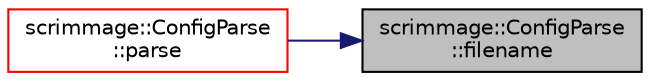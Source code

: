 digraph "scrimmage::ConfigParse::filename"
{
 // LATEX_PDF_SIZE
  edge [fontname="Helvetica",fontsize="10",labelfontname="Helvetica",labelfontsize="10"];
  node [fontname="Helvetica",fontsize="10",shape=record];
  rankdir="RL";
  Node1 [label="scrimmage::ConfigParse\l::filename",height=0.2,width=0.4,color="black", fillcolor="grey75", style="filled", fontcolor="black",tooltip=" "];
  Node1 -> Node2 [dir="back",color="midnightblue",fontsize="10",style="solid",fontname="Helvetica"];
  Node2 [label="scrimmage::ConfigParse\l::parse",height=0.2,width=0.4,color="red", fillcolor="white", style="filled",URL="$classscrimmage_1_1ConfigParse.html#a63316b2845ccc4bbc0c87eb88b72a3e6",tooltip=" "];
}
